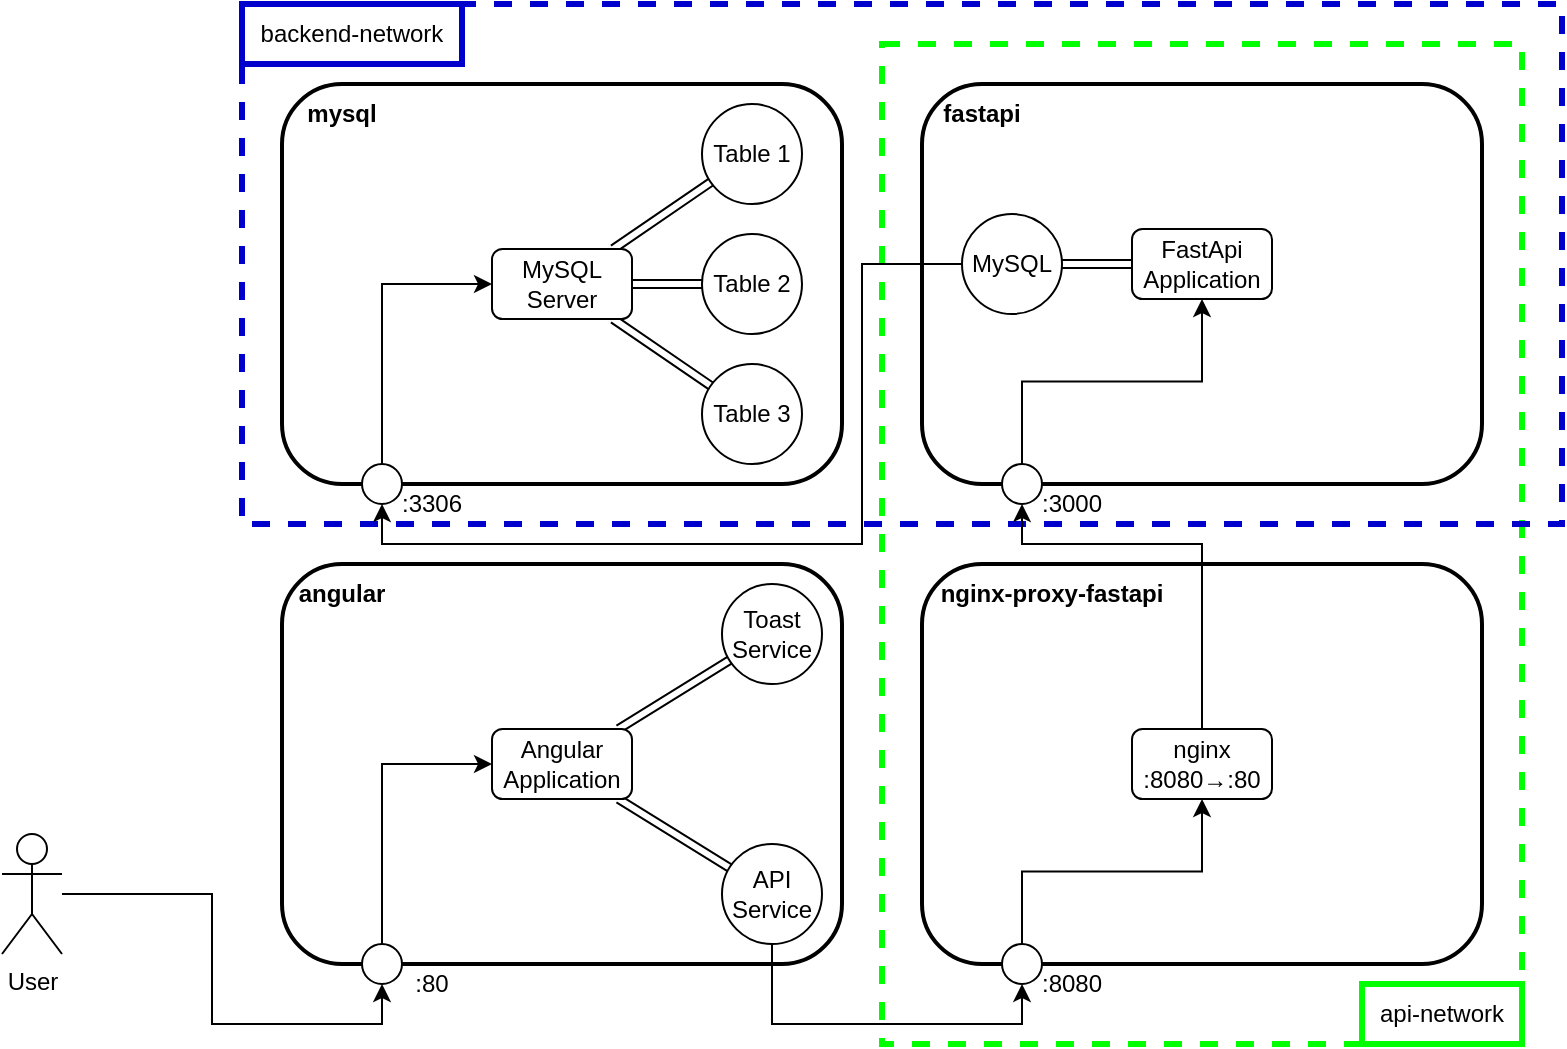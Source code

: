 <mxfile version="20.7.4" type="device"><diagram id="6kKSiQIOo4Ut-YSaiNtE" name="Page-1"><mxGraphModel dx="2161" dy="1208" grid="1" gridSize="10" guides="1" tooltips="1" connect="1" arrows="1" fold="1" page="1" pageScale="1" pageWidth="850" pageHeight="1100" math="0" shadow="0"><root><mxCell id="0"/><mxCell id="1" parent="0"/><mxCell id="suoBG6y7x6mtHKXfu9gJ-1" value="" style="rounded=0;whiteSpace=wrap;html=1;fillColor=none;dashed=1;strokeColor=#00FF00;strokeWidth=3;" vertex="1" parent="1"><mxGeometry x="200" y="340" width="320" height="500" as="geometry"/></mxCell><mxCell id="suoBG6y7x6mtHKXfu9gJ-2" value="" style="rounded=0;whiteSpace=wrap;html=1;fillColor=none;dashed=1;strokeColor=#0000CC;strokeWidth=3;" vertex="1" parent="1"><mxGeometry x="-120" y="320" width="660" height="260" as="geometry"/></mxCell><mxCell id="suoBG6y7x6mtHKXfu9gJ-3" value="api-network" style="text;html=1;strokeColor=#00FF00;fillColor=none;align=center;verticalAlign=middle;whiteSpace=wrap;rounded=0;strokeWidth=3;" vertex="1" parent="1"><mxGeometry x="440" y="810" width="80" height="30" as="geometry"/></mxCell><mxCell id="suoBG6y7x6mtHKXfu9gJ-4" value="backend-network" style="text;html=1;strokeColor=#0000CC;fillColor=none;align=center;verticalAlign=middle;whiteSpace=wrap;rounded=0;strokeWidth=3;" vertex="1" parent="1"><mxGeometry x="-120" y="320" width="110" height="30" as="geometry"/></mxCell><mxCell id="suoBG6y7x6mtHKXfu9gJ-59" style="edgeStyle=orthogonalEdgeStyle;rounded=0;orthogonalLoop=1;jettySize=auto;html=1;entryX=0.5;entryY=1;entryDx=0;entryDy=0;fontFamily=Helvetica;startArrow=none;startFill=0;endArrow=classic;endFill=1;" edge="1" parent="1" source="suoBG6y7x6mtHKXfu9gJ-5" target="suoBG6y7x6mtHKXfu9gJ-32"><mxGeometry relative="1" as="geometry"/></mxCell><mxCell id="suoBG6y7x6mtHKXfu9gJ-5" value="User" style="shape=umlActor;verticalLabelPosition=bottom;verticalAlign=top;html=1;outlineConnect=0;fillColor=none;" vertex="1" parent="1"><mxGeometry x="-240" y="735" width="30" height="60" as="geometry"/></mxCell><mxCell id="suoBG6y7x6mtHKXfu9gJ-6" value="" style="rounded=1;whiteSpace=wrap;html=1;fillColor=none;strokeWidth=2;" vertex="1" parent="1"><mxGeometry x="-100" y="360" width="280" height="200" as="geometry"/></mxCell><mxCell id="suoBG6y7x6mtHKXfu9gJ-7" value="mysql" style="text;html=1;strokeColor=none;fillColor=none;align=center;verticalAlign=middle;whiteSpace=wrap;rounded=0;fontStyle=1" vertex="1" parent="1"><mxGeometry x="-100" y="360" width="60" height="30" as="geometry"/></mxCell><mxCell id="suoBG6y7x6mtHKXfu9gJ-8" value="" style="rounded=1;whiteSpace=wrap;html=1;fillColor=none;strokeWidth=2;" vertex="1" parent="1"><mxGeometry x="220" y="360" width="280" height="200" as="geometry"/></mxCell><mxCell id="suoBG6y7x6mtHKXfu9gJ-9" value="fastapi" style="text;html=1;strokeColor=none;fillColor=none;align=center;verticalAlign=middle;whiteSpace=wrap;rounded=0;fontStyle=1" vertex="1" parent="1"><mxGeometry x="220" y="360" width="60" height="30" as="geometry"/></mxCell><mxCell id="suoBG6y7x6mtHKXfu9gJ-10" value="" style="rounded=1;whiteSpace=wrap;html=1;fillColor=none;strokeWidth=2;" vertex="1" parent="1"><mxGeometry x="220" y="600" width="280" height="200" as="geometry"/></mxCell><mxCell id="suoBG6y7x6mtHKXfu9gJ-11" value="nginx-proxy-fastapi" style="text;html=1;strokeColor=none;fillColor=none;align=center;verticalAlign=middle;whiteSpace=wrap;rounded=0;fontStyle=1" vertex="1" parent="1"><mxGeometry x="220" y="600" width="130" height="30" as="geometry"/></mxCell><mxCell id="suoBG6y7x6mtHKXfu9gJ-12" value="" style="rounded=1;whiteSpace=wrap;html=1;fillColor=none;strokeWidth=2;" vertex="1" parent="1"><mxGeometry x="-100" y="600" width="280" height="200" as="geometry"/></mxCell><mxCell id="suoBG6y7x6mtHKXfu9gJ-13" value="angular" style="text;html=1;strokeColor=none;fillColor=none;align=center;verticalAlign=middle;whiteSpace=wrap;rounded=0;fontStyle=1" vertex="1" parent="1"><mxGeometry x="-100" y="600" width="60" height="30" as="geometry"/></mxCell><mxCell id="suoBG6y7x6mtHKXfu9gJ-20" style="edgeStyle=orthogonalEdgeStyle;rounded=0;orthogonalLoop=1;jettySize=auto;html=1;exitX=0.5;exitY=0;exitDx=0;exitDy=0;entryX=0.5;entryY=1;entryDx=0;entryDy=0;startArrow=none;startFill=0;" edge="1" parent="1" source="suoBG6y7x6mtHKXfu9gJ-40" target="suoBG6y7x6mtHKXfu9gJ-27"><mxGeometry relative="1" as="geometry"><mxPoint x="375" y="675" as="sourcePoint"/><Array as="points"><mxPoint x="360" y="590"/><mxPoint x="270" y="590"/></Array></mxGeometry></mxCell><mxCell id="suoBG6y7x6mtHKXfu9gJ-31" style="edgeStyle=orthogonalEdgeStyle;rounded=0;orthogonalLoop=1;jettySize=auto;html=1;exitX=0.5;exitY=1;exitDx=0;exitDy=0;entryX=0.5;entryY=1;entryDx=0;entryDy=0;startArrow=none;startFill=0;" edge="1" parent="1" source="suoBG6y7x6mtHKXfu9gJ-23" target="suoBG6y7x6mtHKXfu9gJ-25"><mxGeometry relative="1" as="geometry"/></mxCell><mxCell id="suoBG6y7x6mtHKXfu9gJ-23" value="API&lt;br&gt;Service" style="ellipse;whiteSpace=wrap;html=1;fillColor=none;" vertex="1" parent="1"><mxGeometry x="120" y="740" width="50" height="50" as="geometry"/></mxCell><mxCell id="suoBG6y7x6mtHKXfu9gJ-30" style="edgeStyle=orthogonalEdgeStyle;rounded=0;orthogonalLoop=1;jettySize=auto;html=1;exitX=0.5;exitY=0;exitDx=0;exitDy=0;entryX=0.5;entryY=1;entryDx=0;entryDy=0;startArrow=none;startFill=0;" edge="1" parent="1" source="suoBG6y7x6mtHKXfu9gJ-25" target="suoBG6y7x6mtHKXfu9gJ-40"><mxGeometry relative="1" as="geometry"><mxPoint x="375" y="725" as="targetPoint"/></mxGeometry></mxCell><mxCell id="suoBG6y7x6mtHKXfu9gJ-25" value="" style="ellipse;whiteSpace=wrap;html=1;fillColor=default;" vertex="1" parent="1"><mxGeometry x="260" y="790" width="20" height="20" as="geometry"/></mxCell><mxCell id="suoBG6y7x6mtHKXfu9gJ-26" value=":8080" style="text;html=1;strokeColor=none;fillColor=none;align=center;verticalAlign=middle;whiteSpace=wrap;rounded=0;" vertex="1" parent="1"><mxGeometry x="280" y="800" width="30" height="20" as="geometry"/></mxCell><mxCell id="suoBG6y7x6mtHKXfu9gJ-44" style="edgeStyle=orthogonalEdgeStyle;rounded=0;orthogonalLoop=1;jettySize=auto;html=1;exitX=0.5;exitY=0;exitDx=0;exitDy=0;entryX=0.5;entryY=1;entryDx=0;entryDy=0;fontFamily=Helvetica;startArrow=none;startFill=0;endArrow=classic;endFill=1;" edge="1" parent="1" source="suoBG6y7x6mtHKXfu9gJ-27" target="suoBG6y7x6mtHKXfu9gJ-43"><mxGeometry relative="1" as="geometry"/></mxCell><mxCell id="suoBG6y7x6mtHKXfu9gJ-27" value="" style="ellipse;whiteSpace=wrap;html=1;fillColor=default;" vertex="1" parent="1"><mxGeometry x="260" y="550" width="20" height="20" as="geometry"/></mxCell><mxCell id="suoBG6y7x6mtHKXfu9gJ-28" value=":3000" style="text;html=1;strokeColor=none;fillColor=none;align=center;verticalAlign=middle;whiteSpace=wrap;rounded=0;" vertex="1" parent="1"><mxGeometry x="280" y="560" width="30" height="20" as="geometry"/></mxCell><mxCell id="suoBG6y7x6mtHKXfu9gJ-37" style="edgeStyle=orthogonalEdgeStyle;rounded=0;orthogonalLoop=1;jettySize=auto;html=1;exitX=0.5;exitY=0;exitDx=0;exitDy=0;entryX=0;entryY=0.5;entryDx=0;entryDy=0;" edge="1" parent="1" source="suoBG6y7x6mtHKXfu9gJ-32" target="suoBG6y7x6mtHKXfu9gJ-39"><mxGeometry relative="1" as="geometry"><mxPoint x="2.5" y="700" as="targetPoint"/></mxGeometry></mxCell><mxCell id="suoBG6y7x6mtHKXfu9gJ-32" value="" style="ellipse;whiteSpace=wrap;html=1;fillColor=default;" vertex="1" parent="1"><mxGeometry x="-60" y="790" width="20" height="20" as="geometry"/></mxCell><mxCell id="suoBG6y7x6mtHKXfu9gJ-55" style="edgeStyle=orthogonalEdgeStyle;rounded=0;orthogonalLoop=1;jettySize=auto;html=1;exitX=0.5;exitY=0;exitDx=0;exitDy=0;entryX=0;entryY=0.5;entryDx=0;entryDy=0;fontFamily=Helvetica;startArrow=none;startFill=0;endArrow=classic;endFill=1;" edge="1" parent="1" source="suoBG6y7x6mtHKXfu9gJ-33" target="suoBG6y7x6mtHKXfu9gJ-51"><mxGeometry relative="1" as="geometry"/></mxCell><mxCell id="suoBG6y7x6mtHKXfu9gJ-33" value="" style="ellipse;whiteSpace=wrap;html=1;fillColor=default;" vertex="1" parent="1"><mxGeometry x="-60" y="550" width="20" height="20" as="geometry"/></mxCell><mxCell id="suoBG6y7x6mtHKXfu9gJ-34" value=":3306" style="text;html=1;strokeColor=none;fillColor=none;align=center;verticalAlign=middle;whiteSpace=wrap;rounded=0;" vertex="1" parent="1"><mxGeometry x="-40" y="560" width="30" height="20" as="geometry"/></mxCell><mxCell id="suoBG6y7x6mtHKXfu9gJ-35" value=":80" style="text;html=1;strokeColor=none;fillColor=none;align=center;verticalAlign=middle;whiteSpace=wrap;rounded=0;" vertex="1" parent="1"><mxGeometry x="-40" y="800" width="30" height="20" as="geometry"/></mxCell><mxCell id="suoBG6y7x6mtHKXfu9gJ-38" style="rounded=0;orthogonalLoop=1;jettySize=auto;html=1;startArrow=none;startFill=0;endArrow=none;endFill=0;shape=link;" edge="1" parent="1" source="suoBG6y7x6mtHKXfu9gJ-39" target="suoBG6y7x6mtHKXfu9gJ-23"><mxGeometry relative="1" as="geometry"><mxPoint x="77.5" y="700" as="sourcePoint"/></mxGeometry></mxCell><mxCell id="suoBG6y7x6mtHKXfu9gJ-42" style="edgeStyle=none;shape=link;rounded=0;orthogonalLoop=1;jettySize=auto;html=1;fontFamily=Helvetica;startArrow=none;startFill=0;endArrow=none;endFill=0;" edge="1" parent="1" source="suoBG6y7x6mtHKXfu9gJ-39" target="suoBG6y7x6mtHKXfu9gJ-41"><mxGeometry relative="1" as="geometry"/></mxCell><mxCell id="suoBG6y7x6mtHKXfu9gJ-39" value="Angular Application" style="rounded=1;whiteSpace=wrap;html=1;fontFamily=Helvetica;fillColor=default;" vertex="1" parent="1"><mxGeometry x="5" y="682.5" width="70" height="35" as="geometry"/></mxCell><mxCell id="suoBG6y7x6mtHKXfu9gJ-40" value="nginx&lt;br style=&quot;border-color: var(--border-color);&quot;&gt;:8080&lt;span style=&quot;border-color: var(--border-color);&quot; lang=&quot;en&quot; class=&quot;ILfuVd&quot;&gt;→:80&lt;/span&gt;" style="rounded=1;whiteSpace=wrap;html=1;fontFamily=Helvetica;fillColor=default;" vertex="1" parent="1"><mxGeometry x="325" y="682.5" width="70" height="35" as="geometry"/></mxCell><mxCell id="suoBG6y7x6mtHKXfu9gJ-41" value="Toast&lt;br&gt;Service" style="ellipse;whiteSpace=wrap;html=1;fillColor=none;" vertex="1" parent="1"><mxGeometry x="120" y="610" width="50" height="50" as="geometry"/></mxCell><mxCell id="suoBG6y7x6mtHKXfu9gJ-46" style="edgeStyle=orthogonalEdgeStyle;rounded=0;orthogonalLoop=1;jettySize=auto;html=1;exitX=0;exitY=0.5;exitDx=0;exitDy=0;fontFamily=Helvetica;startArrow=none;startFill=0;endArrow=none;endFill=0;shape=link;" edge="1" parent="1" source="suoBG6y7x6mtHKXfu9gJ-43" target="suoBG6y7x6mtHKXfu9gJ-45"><mxGeometry relative="1" as="geometry"/></mxCell><mxCell id="suoBG6y7x6mtHKXfu9gJ-43" value="FastApi Application" style="rounded=1;whiteSpace=wrap;html=1;fontFamily=Helvetica;fillColor=default;" vertex="1" parent="1"><mxGeometry x="325" y="432.5" width="70" height="35" as="geometry"/></mxCell><mxCell id="suoBG6y7x6mtHKXfu9gJ-47" style="edgeStyle=orthogonalEdgeStyle;rounded=0;orthogonalLoop=1;jettySize=auto;html=1;exitX=0;exitY=0.5;exitDx=0;exitDy=0;entryX=0.5;entryY=1;entryDx=0;entryDy=0;fontFamily=Helvetica;startArrow=none;startFill=0;endArrow=classic;endFill=1;" edge="1" parent="1" source="suoBG6y7x6mtHKXfu9gJ-45" target="suoBG6y7x6mtHKXfu9gJ-33"><mxGeometry relative="1" as="geometry"><Array as="points"><mxPoint x="190" y="450"/><mxPoint x="190" y="590"/><mxPoint x="-50" y="590"/></Array></mxGeometry></mxCell><mxCell id="suoBG6y7x6mtHKXfu9gJ-45" value="MySQL" style="ellipse;whiteSpace=wrap;html=1;fillColor=none;" vertex="1" parent="1"><mxGeometry x="240" y="425" width="50" height="50" as="geometry"/></mxCell><mxCell id="suoBG6y7x6mtHKXfu9gJ-56" style="rounded=0;orthogonalLoop=1;jettySize=auto;html=1;fontFamily=Helvetica;startArrow=none;startFill=0;endArrow=classic;endFill=1;shape=link;" edge="1" parent="1" source="suoBG6y7x6mtHKXfu9gJ-51" target="suoBG6y7x6mtHKXfu9gJ-52"><mxGeometry relative="1" as="geometry"/></mxCell><mxCell id="suoBG6y7x6mtHKXfu9gJ-57" style="rounded=0;orthogonalLoop=1;jettySize=auto;html=1;fontFamily=Helvetica;startArrow=none;startFill=0;endArrow=classic;endFill=1;shape=link;" edge="1" parent="1" source="suoBG6y7x6mtHKXfu9gJ-51" target="suoBG6y7x6mtHKXfu9gJ-54"><mxGeometry relative="1" as="geometry"/></mxCell><mxCell id="suoBG6y7x6mtHKXfu9gJ-58" style="rounded=0;orthogonalLoop=1;jettySize=auto;html=1;fontFamily=Helvetica;startArrow=none;startFill=0;endArrow=classic;endFill=1;shape=link;" edge="1" parent="1" source="suoBG6y7x6mtHKXfu9gJ-51" target="suoBG6y7x6mtHKXfu9gJ-53"><mxGeometry relative="1" as="geometry"/></mxCell><mxCell id="suoBG6y7x6mtHKXfu9gJ-51" value="MySQL Server" style="rounded=1;whiteSpace=wrap;html=1;fontFamily=Helvetica;fillColor=default;" vertex="1" parent="1"><mxGeometry x="5" y="442.5" width="70" height="35" as="geometry"/></mxCell><mxCell id="suoBG6y7x6mtHKXfu9gJ-52" value="Table 1" style="ellipse;whiteSpace=wrap;html=1;aspect=fixed;fontFamily=Helvetica;fillColor=default;" vertex="1" parent="1"><mxGeometry x="110" y="370" width="50" height="50" as="geometry"/></mxCell><mxCell id="suoBG6y7x6mtHKXfu9gJ-53" value="Table 3" style="ellipse;whiteSpace=wrap;html=1;aspect=fixed;fontFamily=Helvetica;fillColor=default;" vertex="1" parent="1"><mxGeometry x="110" y="500" width="50" height="50" as="geometry"/></mxCell><mxCell id="suoBG6y7x6mtHKXfu9gJ-54" value="Table 2" style="ellipse;whiteSpace=wrap;html=1;aspect=fixed;fontFamily=Helvetica;fillColor=default;" vertex="1" parent="1"><mxGeometry x="110" y="435" width="50" height="50" as="geometry"/></mxCell></root></mxGraphModel></diagram></mxfile>